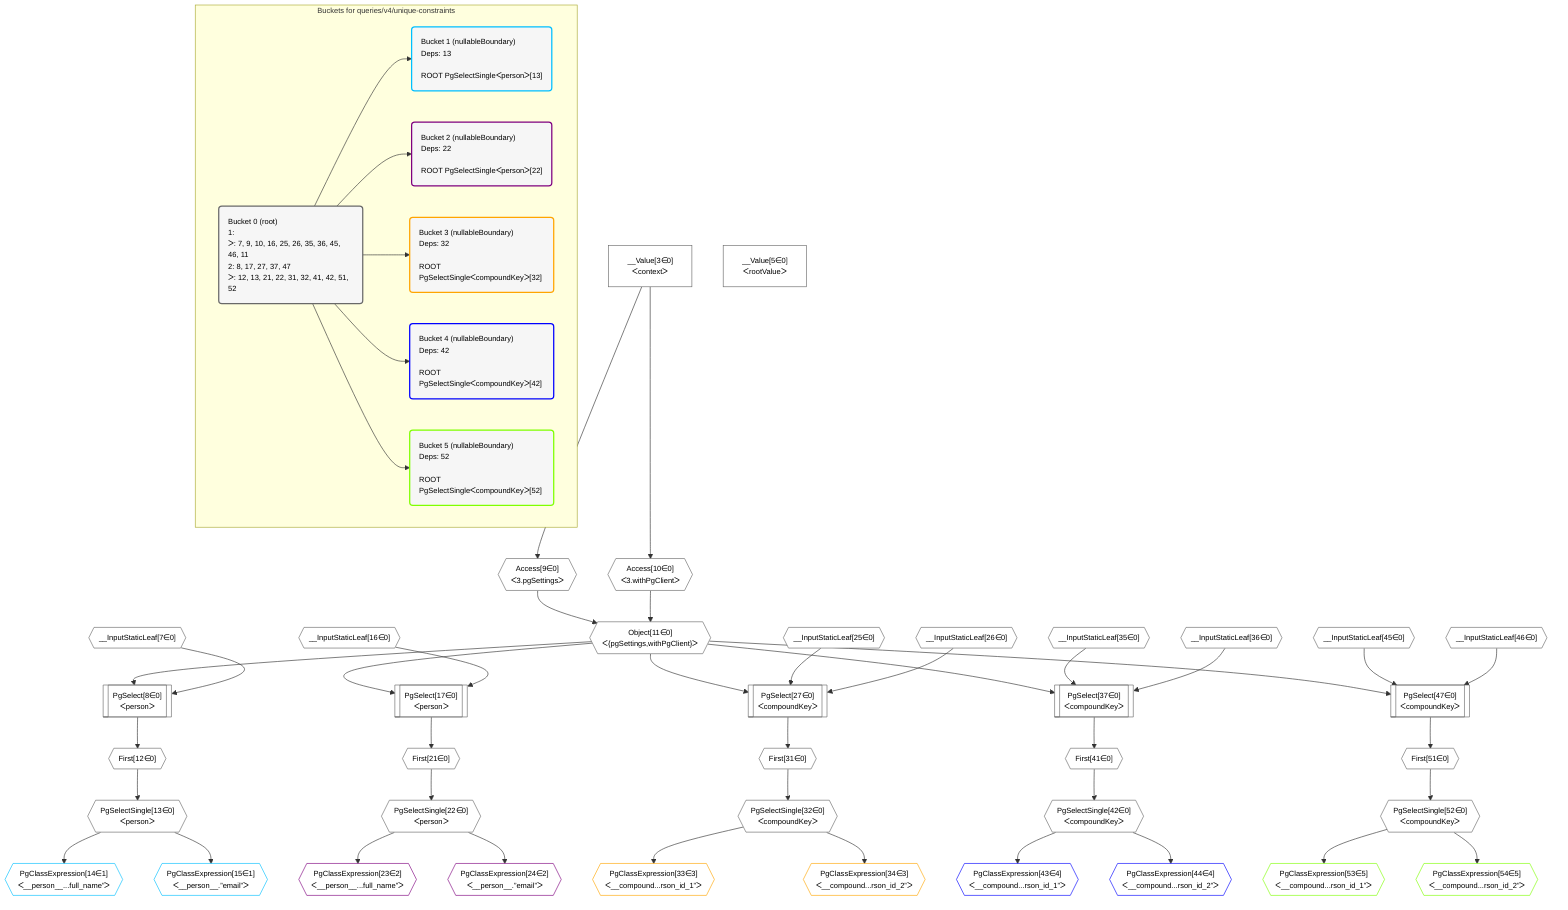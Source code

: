 %%{init: {'themeVariables': { 'fontSize': '12px'}}}%%
graph TD
    classDef path fill:#eee,stroke:#000,color:#000
    classDef plan fill:#fff,stroke-width:1px,color:#000
    classDef itemplan fill:#fff,stroke-width:2px,color:#000
    classDef unbatchedplan fill:#dff,stroke-width:1px,color:#000
    classDef sideeffectplan fill:#fcc,stroke-width:2px,color:#000
    classDef bucket fill:#f6f6f6,color:#000,stroke-width:2px,text-align:left


    %% define steps
    __Value3["__Value[3∈0]<br />ᐸcontextᐳ"]:::plan
    __Value5["__Value[5∈0]<br />ᐸrootValueᐳ"]:::plan
    __InputStaticLeaf7{{"__InputStaticLeaf[7∈0]"}}:::plan
    Access9{{"Access[9∈0]<br />ᐸ3.pgSettingsᐳ"}}:::plan
    Access10{{"Access[10∈0]<br />ᐸ3.withPgClientᐳ"}}:::plan
    Object11{{"Object[11∈0]<br />ᐸ{pgSettings,withPgClient}ᐳ"}}:::plan
    PgSelect8[["PgSelect[8∈0]<br />ᐸpersonᐳ"]]:::plan
    First12{{"First[12∈0]"}}:::plan
    PgSelectSingle13{{"PgSelectSingle[13∈0]<br />ᐸpersonᐳ"}}:::plan
    PgClassExpression14{{"PgClassExpression[14∈1]<br />ᐸ__person__...full_name”ᐳ"}}:::plan
    PgClassExpression15{{"PgClassExpression[15∈1]<br />ᐸ__person__.”email”ᐳ"}}:::plan
    __InputStaticLeaf16{{"__InputStaticLeaf[16∈0]"}}:::plan
    PgSelect17[["PgSelect[17∈0]<br />ᐸpersonᐳ"]]:::plan
    First21{{"First[21∈0]"}}:::plan
    PgSelectSingle22{{"PgSelectSingle[22∈0]<br />ᐸpersonᐳ"}}:::plan
    PgClassExpression23{{"PgClassExpression[23∈2]<br />ᐸ__person__...full_name”ᐳ"}}:::plan
    PgClassExpression24{{"PgClassExpression[24∈2]<br />ᐸ__person__.”email”ᐳ"}}:::plan
    __InputStaticLeaf25{{"__InputStaticLeaf[25∈0]"}}:::plan
    __InputStaticLeaf26{{"__InputStaticLeaf[26∈0]"}}:::plan
    PgSelect27[["PgSelect[27∈0]<br />ᐸcompoundKeyᐳ"]]:::plan
    First31{{"First[31∈0]"}}:::plan
    PgSelectSingle32{{"PgSelectSingle[32∈0]<br />ᐸcompoundKeyᐳ"}}:::plan
    PgClassExpression33{{"PgClassExpression[33∈3]<br />ᐸ__compound...rson_id_1”ᐳ"}}:::plan
    PgClassExpression34{{"PgClassExpression[34∈3]<br />ᐸ__compound...rson_id_2”ᐳ"}}:::plan
    __InputStaticLeaf35{{"__InputStaticLeaf[35∈0]"}}:::plan
    __InputStaticLeaf36{{"__InputStaticLeaf[36∈0]"}}:::plan
    PgSelect37[["PgSelect[37∈0]<br />ᐸcompoundKeyᐳ"]]:::plan
    First41{{"First[41∈0]"}}:::plan
    PgSelectSingle42{{"PgSelectSingle[42∈0]<br />ᐸcompoundKeyᐳ"}}:::plan
    PgClassExpression43{{"PgClassExpression[43∈4]<br />ᐸ__compound...rson_id_1”ᐳ"}}:::plan
    PgClassExpression44{{"PgClassExpression[44∈4]<br />ᐸ__compound...rson_id_2”ᐳ"}}:::plan
    __InputStaticLeaf45{{"__InputStaticLeaf[45∈0]"}}:::plan
    __InputStaticLeaf46{{"__InputStaticLeaf[46∈0]"}}:::plan
    PgSelect47[["PgSelect[47∈0]<br />ᐸcompoundKeyᐳ"]]:::plan
    First51{{"First[51∈0]"}}:::plan
    PgSelectSingle52{{"PgSelectSingle[52∈0]<br />ᐸcompoundKeyᐳ"}}:::plan
    PgClassExpression53{{"PgClassExpression[53∈5]<br />ᐸ__compound...rson_id_1”ᐳ"}}:::plan
    PgClassExpression54{{"PgClassExpression[54∈5]<br />ᐸ__compound...rson_id_2”ᐳ"}}:::plan

    %% plan dependencies
    __Value3 --> Access9
    __Value3 --> Access10
    Access9 & Access10 --> Object11
    Object11 & __InputStaticLeaf7 --> PgSelect8
    PgSelect8 --> First12
    First12 --> PgSelectSingle13
    PgSelectSingle13 --> PgClassExpression14
    PgSelectSingle13 --> PgClassExpression15
    Object11 & __InputStaticLeaf16 --> PgSelect17
    PgSelect17 --> First21
    First21 --> PgSelectSingle22
    PgSelectSingle22 --> PgClassExpression23
    PgSelectSingle22 --> PgClassExpression24
    Object11 & __InputStaticLeaf25 & __InputStaticLeaf26 --> PgSelect27
    PgSelect27 --> First31
    First31 --> PgSelectSingle32
    PgSelectSingle32 --> PgClassExpression33
    PgSelectSingle32 --> PgClassExpression34
    Object11 & __InputStaticLeaf35 & __InputStaticLeaf36 --> PgSelect37
    PgSelect37 --> First41
    First41 --> PgSelectSingle42
    PgSelectSingle42 --> PgClassExpression43
    PgSelectSingle42 --> PgClassExpression44
    Object11 & __InputStaticLeaf45 & __InputStaticLeaf46 --> PgSelect47
    PgSelect47 --> First51
    First51 --> PgSelectSingle52
    PgSelectSingle52 --> PgClassExpression53
    PgSelectSingle52 --> PgClassExpression54

    subgraph "Buckets for queries/v4/unique-constraints"
    Bucket0("Bucket 0 (root)<br />1: <br />ᐳ: 7, 9, 10, 16, 25, 26, 35, 36, 45, 46, 11<br />2: 8, 17, 27, 37, 47<br />ᐳ: 12, 13, 21, 22, 31, 32, 41, 42, 51, 52"):::bucket
    classDef bucket0 stroke:#696969
    class Bucket0,__Value3,__Value5,__InputStaticLeaf7,PgSelect8,Access9,Access10,Object11,First12,PgSelectSingle13,__InputStaticLeaf16,PgSelect17,First21,PgSelectSingle22,__InputStaticLeaf25,__InputStaticLeaf26,PgSelect27,First31,PgSelectSingle32,__InputStaticLeaf35,__InputStaticLeaf36,PgSelect37,First41,PgSelectSingle42,__InputStaticLeaf45,__InputStaticLeaf46,PgSelect47,First51,PgSelectSingle52 bucket0
    Bucket1("Bucket 1 (nullableBoundary)<br />Deps: 13<br /><br />ROOT PgSelectSingleᐸpersonᐳ[13]"):::bucket
    classDef bucket1 stroke:#00bfff
    class Bucket1,PgClassExpression14,PgClassExpression15 bucket1
    Bucket2("Bucket 2 (nullableBoundary)<br />Deps: 22<br /><br />ROOT PgSelectSingleᐸpersonᐳ[22]"):::bucket
    classDef bucket2 stroke:#7f007f
    class Bucket2,PgClassExpression23,PgClassExpression24 bucket2
    Bucket3("Bucket 3 (nullableBoundary)<br />Deps: 32<br /><br />ROOT PgSelectSingleᐸcompoundKeyᐳ[32]"):::bucket
    classDef bucket3 stroke:#ffa500
    class Bucket3,PgClassExpression33,PgClassExpression34 bucket3
    Bucket4("Bucket 4 (nullableBoundary)<br />Deps: 42<br /><br />ROOT PgSelectSingleᐸcompoundKeyᐳ[42]"):::bucket
    classDef bucket4 stroke:#0000ff
    class Bucket4,PgClassExpression43,PgClassExpression44 bucket4
    Bucket5("Bucket 5 (nullableBoundary)<br />Deps: 52<br /><br />ROOT PgSelectSingleᐸcompoundKeyᐳ[52]"):::bucket
    classDef bucket5 stroke:#7fff00
    class Bucket5,PgClassExpression53,PgClassExpression54 bucket5
    Bucket0 --> Bucket1 & Bucket2 & Bucket3 & Bucket4 & Bucket5
    end